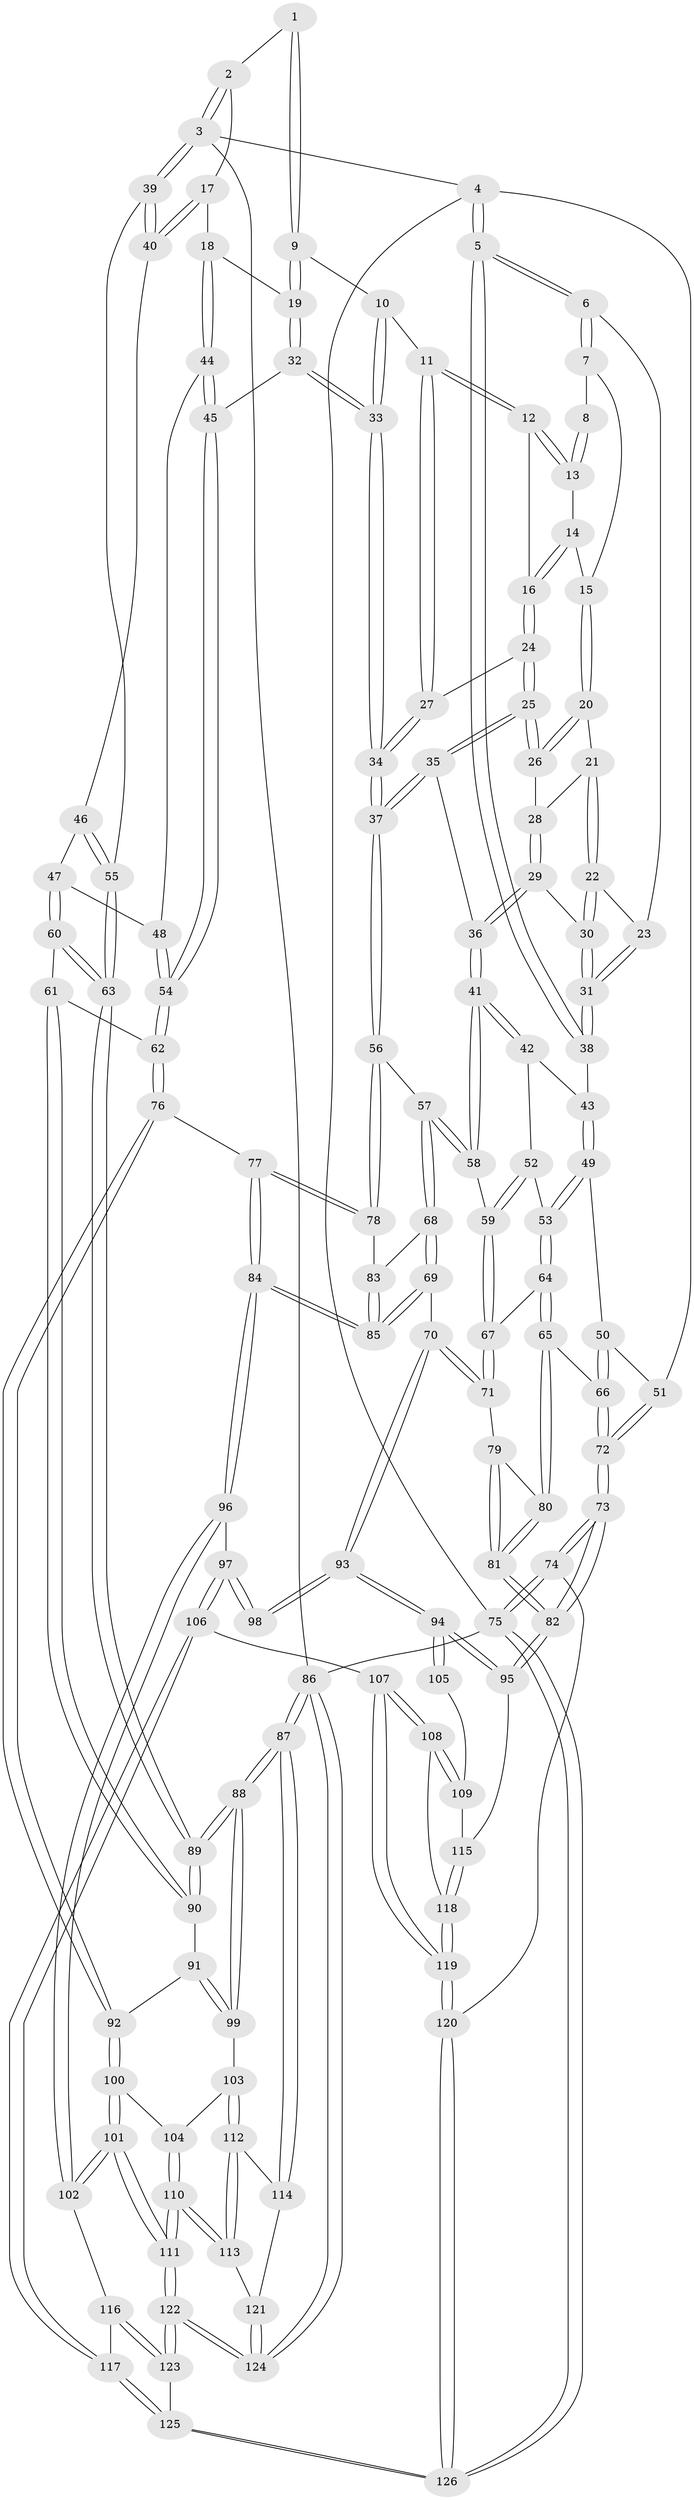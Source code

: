 // Generated by graph-tools (version 1.1) at 2025/38/03/09/25 02:38:55]
// undirected, 126 vertices, 312 edges
graph export_dot {
graph [start="1"]
  node [color=gray90,style=filled];
  1 [pos="+0.7060640532123068+0"];
  2 [pos="+1+0"];
  3 [pos="+1+0"];
  4 [pos="+0+0"];
  5 [pos="+0+0"];
  6 [pos="+0+0"];
  7 [pos="+0.31517491868418906+0"];
  8 [pos="+0.6415865858708757+0"];
  9 [pos="+0.715934328553374+0.03448350639006037"];
  10 [pos="+0.6626184207642614+0.0695893591409194"];
  11 [pos="+0.5768261717792743+0.0872944183331855"];
  12 [pos="+0.5618751764431591+0.055145335390417625"];
  13 [pos="+0.5596200165862509+0.025652215072591862"];
  14 [pos="+0.4762869074328069+0.02850359252940426"];
  15 [pos="+0.3670645784261987+0"];
  16 [pos="+0.48862464731944216+0.0705850549667882"];
  17 [pos="+0.840358860106236+0.10677375530846338"];
  18 [pos="+0.797298168505521+0.11627401315286412"];
  19 [pos="+0.7596618725707524+0.10239529699773783"];
  20 [pos="+0.3694203027968641+0"];
  21 [pos="+0.29217668573734723+0.09497449927880111"];
  22 [pos="+0.2716257728709376+0.09521496694967299"];
  23 [pos="+0.27062748405266246+0.09499927498362781"];
  24 [pos="+0.4718678774340259+0.11057583690205225"];
  25 [pos="+0.4164882074204523+0.159018261963858"];
  26 [pos="+0.3899086750324245+0.08110490862015701"];
  27 [pos="+0.5725192279267816+0.10241809696807354"];
  28 [pos="+0.3012032646671192+0.10380870284100728"];
  29 [pos="+0.31722295134797995+0.146731657255371"];
  30 [pos="+0.28956921257048+0.1457579920023545"];
  31 [pos="+0.21886471083478762+0.16281735545432025"];
  32 [pos="+0.6209302390874656+0.2814707550848841"];
  33 [pos="+0.6154576251108701+0.28079086257925495"];
  34 [pos="+0.5920653180378856+0.28093499376775916"];
  35 [pos="+0.41367762710147027+0.18489622850506632"];
  36 [pos="+0.3971999222562468+0.19303666437830425"];
  37 [pos="+0.5857423710653881+0.28320028249630314"];
  38 [pos="+0.20978209939921372+0.16860211203106887"];
  39 [pos="+1+0"];
  40 [pos="+0.9114324065968442+0.1393952903592562"];
  41 [pos="+0.37241237713697894+0.21776875553940195"];
  42 [pos="+0.29271028529619997+0.20557624889781492"];
  43 [pos="+0.21004843135727697+0.17221987125822177"];
  44 [pos="+0.808939814601798+0.2276532627731803"];
  45 [pos="+0.6436839899143061+0.2929206686876557"];
  46 [pos="+0.9239532834958473+0.21639200511897344"];
  47 [pos="+0.8891655995481363+0.25350571507748776"];
  48 [pos="+0.8257236997558809+0.23674647471575946"];
  49 [pos="+0.1826525141754389+0.2517853228363547"];
  50 [pos="+0.0033010003845464473+0.145046467870436"];
  51 [pos="+0+0"];
  52 [pos="+0.24140500789985667+0.26377382292999557"];
  53 [pos="+0.1826867891375082+0.25212330272440475"];
  54 [pos="+0.7676611665404667+0.421584334393901"];
  55 [pos="+1+0.2707047974223233"];
  56 [pos="+0.565366420844314+0.3141585480448226"];
  57 [pos="+0.4105751256785108+0.34839154983587173"];
  58 [pos="+0.3367127941739244+0.2939754916120657"];
  59 [pos="+0.32926997106307165+0.29929828995247293"];
  60 [pos="+0.8938622189826714+0.32926566745065766"];
  61 [pos="+0.8315264677866755+0.4287897802578733"];
  62 [pos="+0.7731750742268267+0.4286068026288888"];
  63 [pos="+1+0.34812075813445814"];
  64 [pos="+0.1639880924758032+0.29573893503473125"];
  65 [pos="+0.11417238795601055+0.3449800439305193"];
  66 [pos="+0.09050424264889707+0.3457553667461016"];
  67 [pos="+0.2933098504865227+0.36983729283121614"];
  68 [pos="+0.38132429974646453+0.4791758185974504"];
  69 [pos="+0.34674715473341217+0.5136571932551731"];
  70 [pos="+0.32659339289185446+0.5156188037081533"];
  71 [pos="+0.28790139598396525+0.478020162776041"];
  72 [pos="+0+0.5041466923684751"];
  73 [pos="+0+0.7117275574561803"];
  74 [pos="+0+0.7145601557327347"];
  75 [pos="+0+1"];
  76 [pos="+0.6798309440006631+0.5781535258378555"];
  77 [pos="+0.6286146400024534+0.5749880031672381"];
  78 [pos="+0.5407336967276402+0.39482876027309843"];
  79 [pos="+0.25213301260547333+0.47203887582305953"];
  80 [pos="+0.14426426118016455+0.3840195391921175"];
  81 [pos="+0.09187892681906719+0.5403634019839944"];
  82 [pos="+0+0.7069991054699548"];
  83 [pos="+0.5273768236467506+0.4050456848082082"];
  84 [pos="+0.5209868867753137+0.6230243896577351"];
  85 [pos="+0.48410089340766455+0.5927867315457465"];
  86 [pos="+1+1"];
  87 [pos="+1+0.9383426178997007"];
  88 [pos="+1+0.7815383061384792"];
  89 [pos="+1+0.5146474593348694"];
  90 [pos="+0.909033840044394+0.48592080618989375"];
  91 [pos="+0.8612186997364222+0.6299281588329501"];
  92 [pos="+0.7076834511743019+0.6180509835417773"];
  93 [pos="+0.31621816169720485+0.5417272535557656"];
  94 [pos="+0.09311698215243099+0.7185823026039"];
  95 [pos="+0.0877751552745326+0.7205691918842023"];
  96 [pos="+0.49214618764672374+0.7370046193667124"];
  97 [pos="+0.3587329380695593+0.7303895037137964"];
  98 [pos="+0.33910021324858847+0.722301489137566"];
  99 [pos="+0.9189363063750261+0.7078108388952405"];
  100 [pos="+0.7149480040100515+0.7164735043226257"];
  101 [pos="+0.6066009984966668+0.829941365454579"];
  102 [pos="+0.5164450429192873+0.7873258561881947"];
  103 [pos="+0.8337934100196469+0.7632047361301803"];
  104 [pos="+0.7296761438758863+0.7260078636367365"];
  105 [pos="+0.33601422121865776+0.7236837168429933"];
  106 [pos="+0.36162720404546295+0.9037799447756327"];
  107 [pos="+0.3306155401134257+0.8914087478812243"];
  108 [pos="+0.2921599380241018+0.8505321076038795"];
  109 [pos="+0.2873009559240143+0.8116389287359599"];
  110 [pos="+0.7690423897475058+0.883891117659973"];
  111 [pos="+0.6702298999902292+0.964061014226075"];
  112 [pos="+0.8313224527417825+0.7981962507421071"];
  113 [pos="+0.7939174160435291+0.8727395050750237"];
  114 [pos="+0.9109292696993103+0.8579696287413575"];
  115 [pos="+0.1393268977168137+0.7663694226041581"];
  116 [pos="+0.47840534465763335+0.8342460183657561"];
  117 [pos="+0.3718341714435237+0.9124533380253012"];
  118 [pos="+0.20955331659852047+0.8614486413558574"];
  119 [pos="+0.20960658656276562+0.9382758445884888"];
  120 [pos="+0.19759897167441762+0.9609910940259818"];
  121 [pos="+0.8288579115253902+0.8866337170403885"];
  122 [pos="+0.6583316556066712+1"];
  123 [pos="+0.5346591442501676+1"];
  124 [pos="+1+1"];
  125 [pos="+0.3999412458448963+1"];
  126 [pos="+0.22806660298847692+1"];
  1 -- 2;
  1 -- 9;
  1 -- 9;
  2 -- 3;
  2 -- 3;
  2 -- 17;
  3 -- 4;
  3 -- 39;
  3 -- 39;
  3 -- 86;
  4 -- 5;
  4 -- 5;
  4 -- 51;
  4 -- 75;
  5 -- 6;
  5 -- 6;
  5 -- 38;
  5 -- 38;
  6 -- 7;
  6 -- 7;
  6 -- 23;
  7 -- 8;
  7 -- 15;
  8 -- 13;
  8 -- 13;
  9 -- 10;
  9 -- 19;
  9 -- 19;
  10 -- 11;
  10 -- 33;
  10 -- 33;
  11 -- 12;
  11 -- 12;
  11 -- 27;
  11 -- 27;
  12 -- 13;
  12 -- 13;
  12 -- 16;
  13 -- 14;
  14 -- 15;
  14 -- 16;
  14 -- 16;
  15 -- 20;
  15 -- 20;
  16 -- 24;
  16 -- 24;
  17 -- 18;
  17 -- 40;
  17 -- 40;
  18 -- 19;
  18 -- 44;
  18 -- 44;
  19 -- 32;
  19 -- 32;
  20 -- 21;
  20 -- 26;
  20 -- 26;
  21 -- 22;
  21 -- 22;
  21 -- 28;
  22 -- 23;
  22 -- 30;
  22 -- 30;
  23 -- 31;
  23 -- 31;
  24 -- 25;
  24 -- 25;
  24 -- 27;
  25 -- 26;
  25 -- 26;
  25 -- 35;
  25 -- 35;
  26 -- 28;
  27 -- 34;
  27 -- 34;
  28 -- 29;
  28 -- 29;
  29 -- 30;
  29 -- 36;
  29 -- 36;
  30 -- 31;
  30 -- 31;
  31 -- 38;
  31 -- 38;
  32 -- 33;
  32 -- 33;
  32 -- 45;
  33 -- 34;
  33 -- 34;
  34 -- 37;
  34 -- 37;
  35 -- 36;
  35 -- 37;
  35 -- 37;
  36 -- 41;
  36 -- 41;
  37 -- 56;
  37 -- 56;
  38 -- 43;
  39 -- 40;
  39 -- 40;
  39 -- 55;
  40 -- 46;
  41 -- 42;
  41 -- 42;
  41 -- 58;
  41 -- 58;
  42 -- 43;
  42 -- 52;
  43 -- 49;
  43 -- 49;
  44 -- 45;
  44 -- 45;
  44 -- 48;
  45 -- 54;
  45 -- 54;
  46 -- 47;
  46 -- 55;
  46 -- 55;
  47 -- 48;
  47 -- 60;
  47 -- 60;
  48 -- 54;
  48 -- 54;
  49 -- 50;
  49 -- 53;
  49 -- 53;
  50 -- 51;
  50 -- 66;
  50 -- 66;
  51 -- 72;
  51 -- 72;
  52 -- 53;
  52 -- 59;
  52 -- 59;
  53 -- 64;
  53 -- 64;
  54 -- 62;
  54 -- 62;
  55 -- 63;
  55 -- 63;
  56 -- 57;
  56 -- 78;
  56 -- 78;
  57 -- 58;
  57 -- 58;
  57 -- 68;
  57 -- 68;
  58 -- 59;
  59 -- 67;
  59 -- 67;
  60 -- 61;
  60 -- 63;
  60 -- 63;
  61 -- 62;
  61 -- 90;
  61 -- 90;
  62 -- 76;
  62 -- 76;
  63 -- 89;
  63 -- 89;
  64 -- 65;
  64 -- 65;
  64 -- 67;
  65 -- 66;
  65 -- 80;
  65 -- 80;
  66 -- 72;
  66 -- 72;
  67 -- 71;
  67 -- 71;
  68 -- 69;
  68 -- 69;
  68 -- 83;
  69 -- 70;
  69 -- 85;
  69 -- 85;
  70 -- 71;
  70 -- 71;
  70 -- 93;
  70 -- 93;
  71 -- 79;
  72 -- 73;
  72 -- 73;
  73 -- 74;
  73 -- 74;
  73 -- 82;
  73 -- 82;
  74 -- 75;
  74 -- 75;
  74 -- 120;
  75 -- 126;
  75 -- 126;
  75 -- 86;
  76 -- 77;
  76 -- 92;
  76 -- 92;
  77 -- 78;
  77 -- 78;
  77 -- 84;
  77 -- 84;
  78 -- 83;
  79 -- 80;
  79 -- 81;
  79 -- 81;
  80 -- 81;
  80 -- 81;
  81 -- 82;
  81 -- 82;
  82 -- 95;
  82 -- 95;
  83 -- 85;
  83 -- 85;
  84 -- 85;
  84 -- 85;
  84 -- 96;
  84 -- 96;
  86 -- 87;
  86 -- 87;
  86 -- 124;
  86 -- 124;
  87 -- 88;
  87 -- 88;
  87 -- 114;
  87 -- 114;
  88 -- 89;
  88 -- 89;
  88 -- 99;
  88 -- 99;
  89 -- 90;
  89 -- 90;
  90 -- 91;
  91 -- 92;
  91 -- 99;
  91 -- 99;
  92 -- 100;
  92 -- 100;
  93 -- 94;
  93 -- 94;
  93 -- 98;
  93 -- 98;
  94 -- 95;
  94 -- 95;
  94 -- 105;
  94 -- 105;
  95 -- 115;
  96 -- 97;
  96 -- 102;
  96 -- 102;
  97 -- 98;
  97 -- 98;
  97 -- 106;
  97 -- 106;
  99 -- 103;
  100 -- 101;
  100 -- 101;
  100 -- 104;
  101 -- 102;
  101 -- 102;
  101 -- 111;
  101 -- 111;
  102 -- 116;
  103 -- 104;
  103 -- 112;
  103 -- 112;
  104 -- 110;
  104 -- 110;
  105 -- 109;
  106 -- 107;
  106 -- 117;
  106 -- 117;
  107 -- 108;
  107 -- 108;
  107 -- 119;
  107 -- 119;
  108 -- 109;
  108 -- 109;
  108 -- 118;
  109 -- 115;
  110 -- 111;
  110 -- 111;
  110 -- 113;
  110 -- 113;
  111 -- 122;
  111 -- 122;
  112 -- 113;
  112 -- 113;
  112 -- 114;
  113 -- 121;
  114 -- 121;
  115 -- 118;
  115 -- 118;
  116 -- 117;
  116 -- 123;
  116 -- 123;
  117 -- 125;
  117 -- 125;
  118 -- 119;
  118 -- 119;
  119 -- 120;
  119 -- 120;
  120 -- 126;
  120 -- 126;
  121 -- 124;
  121 -- 124;
  122 -- 123;
  122 -- 123;
  122 -- 124;
  122 -- 124;
  123 -- 125;
  125 -- 126;
  125 -- 126;
}
